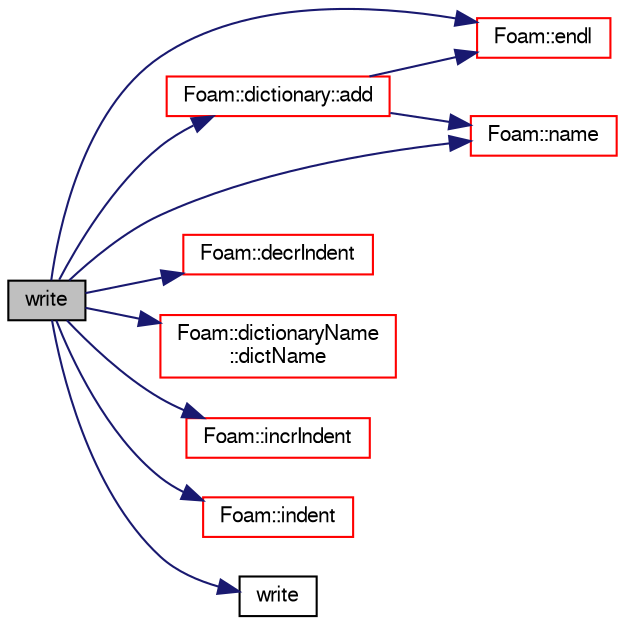 digraph "write"
{
  bgcolor="transparent";
  edge [fontname="FreeSans",fontsize="10",labelfontname="FreeSans",labelfontsize="10"];
  node [fontname="FreeSans",fontsize="10",shape=record];
  rankdir="LR";
  Node1 [label="write",height=0.2,width=0.4,color="black", fillcolor="grey75", style="filled" fontcolor="black"];
  Node1 -> Node2 [color="midnightblue",fontsize="10",style="solid",fontname="FreeSans"];
  Node2 [label="Foam::dictionary::add",height=0.2,width=0.4,color="red",URL="$a00502.html#ac2ddcab42322c8d8af5e5830ab4d431b",tooltip="Add a new entry. "];
  Node2 -> Node3 [color="midnightblue",fontsize="10",style="solid",fontname="FreeSans"];
  Node3 [label="Foam::endl",height=0.2,width=0.4,color="red",URL="$a10237.html#a2db8fe02a0d3909e9351bb4275b23ce4",tooltip="Add newline and flush stream. "];
  Node2 -> Node4 [color="midnightblue",fontsize="10",style="solid",fontname="FreeSans"];
  Node4 [label="Foam::name",height=0.2,width=0.4,color="red",URL="$a10237.html#adcb0df2bd4953cb6bb390272d8263c3a",tooltip="Return a string representation of a complex. "];
  Node1 -> Node5 [color="midnightblue",fontsize="10",style="solid",fontname="FreeSans"];
  Node5 [label="Foam::decrIndent",height=0.2,width=0.4,color="red",URL="$a10237.html#a1c3a44e035fae1cd9d5a4a60a7e1c32b",tooltip="Decrement the indent level. "];
  Node1 -> Node6 [color="midnightblue",fontsize="10",style="solid",fontname="FreeSans"];
  Node6 [label="Foam::dictionaryName\l::dictName",height=0.2,width=0.4,color="red",URL="$a00505.html#a0c0f7c5d75947353dc8dc6cbe4df98ea",tooltip="Return the local dictionary name (final part of scoped name) "];
  Node1 -> Node3 [color="midnightblue",fontsize="10",style="solid",fontname="FreeSans"];
  Node1 -> Node7 [color="midnightblue",fontsize="10",style="solid",fontname="FreeSans"];
  Node7 [label="Foam::incrIndent",height=0.2,width=0.4,color="red",URL="$a10237.html#a5baff2b2334a238271b33f039e5dde5c",tooltip="Increment the indent level. "];
  Node1 -> Node8 [color="midnightblue",fontsize="10",style="solid",fontname="FreeSans"];
  Node8 [label="Foam::indent",height=0.2,width=0.4,color="red",URL="$a10237.html#ae297c57ea5b952a8bc9e4f30f7ea8701",tooltip="Indent stream. "];
  Node1 -> Node4 [color="midnightblue",fontsize="10",style="solid",fontname="FreeSans"];
  Node1 -> Node9 [color="midnightblue",fontsize="10",style="solid",fontname="FreeSans"];
  Node9 [label="write",height=0.2,width=0.4,color="black",URL="$a02828.html#a8f30b3c2179b03a7acf273e9dea43342"];
}
